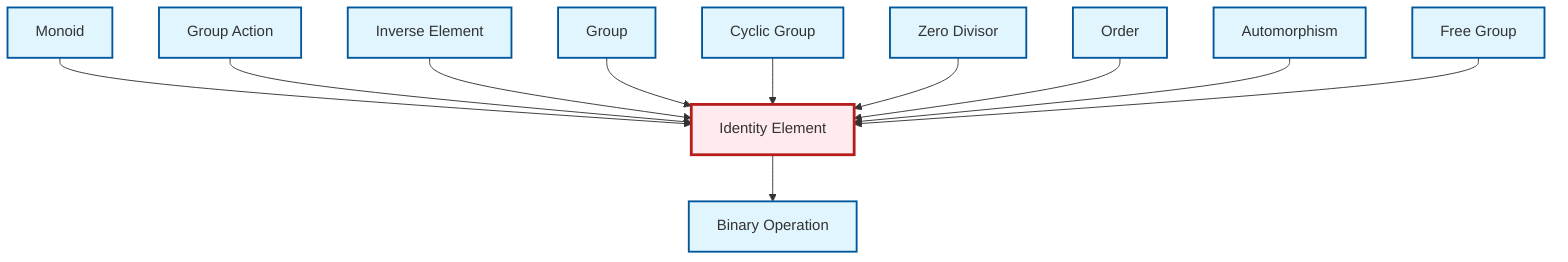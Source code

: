 graph TD
    classDef definition fill:#e1f5fe,stroke:#01579b,stroke-width:2px
    classDef theorem fill:#f3e5f5,stroke:#4a148c,stroke-width:2px
    classDef axiom fill:#fff3e0,stroke:#e65100,stroke-width:2px
    classDef example fill:#e8f5e9,stroke:#1b5e20,stroke-width:2px
    classDef current fill:#ffebee,stroke:#b71c1c,stroke-width:3px
    def-order["Order"]:::definition
    def-binary-operation["Binary Operation"]:::definition
    def-inverse-element["Inverse Element"]:::definition
    def-monoid["Monoid"]:::definition
    def-identity-element["Identity Element"]:::definition
    def-zero-divisor["Zero Divisor"]:::definition
    def-group-action["Group Action"]:::definition
    def-free-group["Free Group"]:::definition
    def-automorphism["Automorphism"]:::definition
    def-group["Group"]:::definition
    def-cyclic-group["Cyclic Group"]:::definition
    def-monoid --> def-identity-element
    def-group-action --> def-identity-element
    def-identity-element --> def-binary-operation
    def-inverse-element --> def-identity-element
    def-group --> def-identity-element
    def-cyclic-group --> def-identity-element
    def-zero-divisor --> def-identity-element
    def-order --> def-identity-element
    def-automorphism --> def-identity-element
    def-free-group --> def-identity-element
    class def-identity-element current